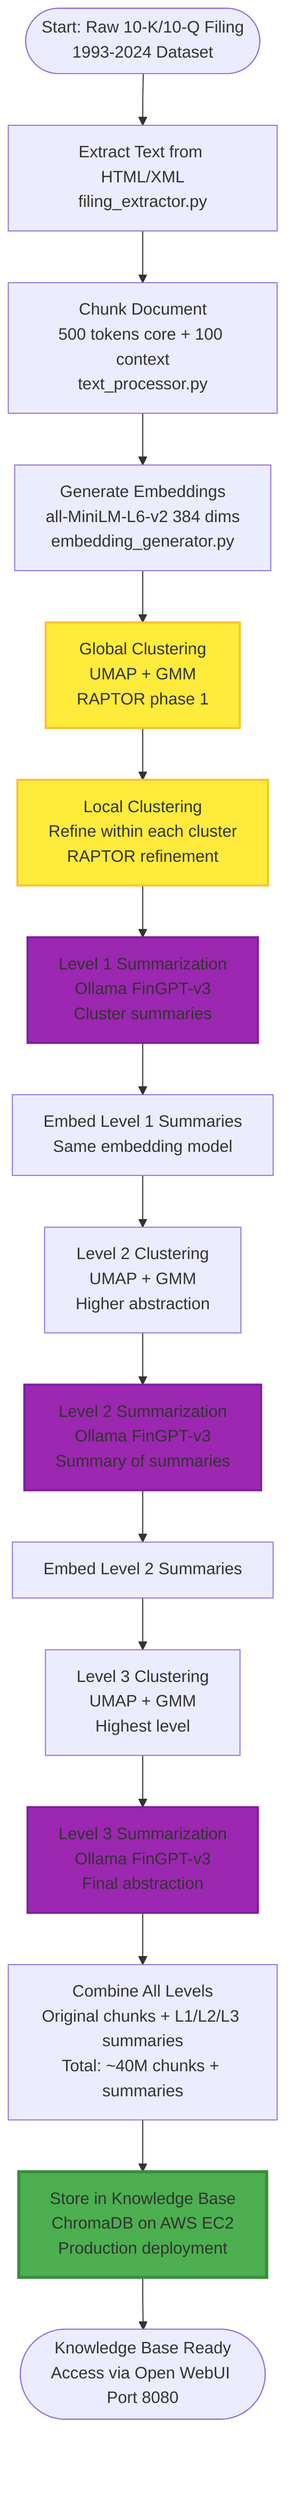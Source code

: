 flowchart TD
    Start([Start: Raw 10-K/10-Q Filing<br/>1993-2024 Dataset]) --> Extract[Extract Text from HTML/XML<br/>filing_extractor.py]
    Extract --> Chunk[Chunk Document<br/>500 tokens core + 100 context<br/>text_processor.py]
    Chunk --> Embed1[Generate Embeddings<br/>all-MiniLM-L6-v2 384 dims<br/>embedding_generator.py]

    Embed1 --> GlobalCluster[Global Clustering<br/>UMAP + GMM<br/>RAPTOR phase 1]
    GlobalCluster --> LocalCluster[Local Clustering<br/>Refine within each cluster<br/>RAPTOR refinement]

    LocalCluster --> Summarize1[Level 1 Summarization<br/>Ollama FinGPT-v3<br/>Cluster summaries]
    Summarize1 --> Embed2[Embed Level 1 Summaries<br/>Same embedding model]

    Embed2 --> Cluster2[Level 2 Clustering<br/>UMAP + GMM<br/>Higher abstraction]
    Cluster2 --> Summarize2[Level 2 Summarization<br/>Ollama FinGPT-v3<br/>Summary of summaries]

    Summarize2 --> Embed3[Embed Level 2 Summaries]
    Embed3 --> Cluster3[Level 3 Clustering<br/>UMAP + GMM<br/>Highest level]
    Cluster3 --> Summarize3[Level 3 Summarization<br/>Ollama FinGPT-v3<br/>Final abstraction]

    Summarize3 --> Combine[Combine All Levels<br/>Original chunks + L1/L2/L3 summaries<br/>Total: ~40M chunks + summaries]
    Combine --> Store[Store in Knowledge Base<br/>ChromaDB on AWS EC2<br/>Production deployment]
    Store --> End([Knowledge Base Ready<br/>Access via Open WebUI Port 8080])

    style GlobalCluster fill:#ffeb3b,stroke:#fbc02d,stroke-width:2px
    style LocalCluster fill:#ffeb3b,stroke:#fbc02d,stroke-width:2px
    style Summarize1 fill:#9c27b0,stroke:#7b1fa2,stroke-width:2px
    style Summarize2 fill:#9c27b0,stroke:#7b1fa2,stroke-width:2px
    style Summarize3 fill:#9c27b0,stroke:#7b1fa2,stroke-width:2px
    style Store fill:#4caf50,stroke:#388e3c,stroke-width:3px